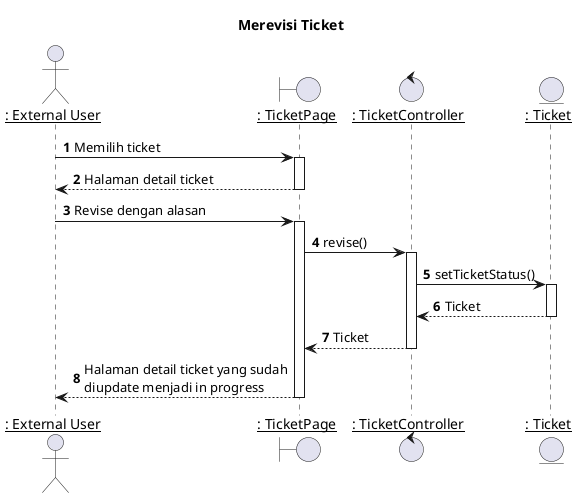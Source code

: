 @startuml Merevisi Ticket

title "Merevisi Ticket"

actor EU as "__: External User__"
boundary TicketPage as "__: TicketPage__"
control TicketController as "__: TicketController__"
entity Ticket as "__: Ticket__"

autonumber 1
'list
EU -> TicketPage: Memilih ticket
activate TicketPage

TicketPage --> EU: Halaman detail ticket
deactivate TicketPage

'Menutup ticket
EU -> TicketPage: Revise dengan alasan
activate TicketPage

TicketPage -> TicketController: revise()
activate TicketController

TicketController -> Ticket: setTicketStatus()
activate Ticket

Ticket --> TicketController : Ticket
deactivate Ticket

TicketController --> TicketPage : Ticket
deactivate TicketController

TicketPage --> EU : Halaman detail ticket yang sudah\ndiupdate menjadi in progress
deactivate TicketPage


@enduml
